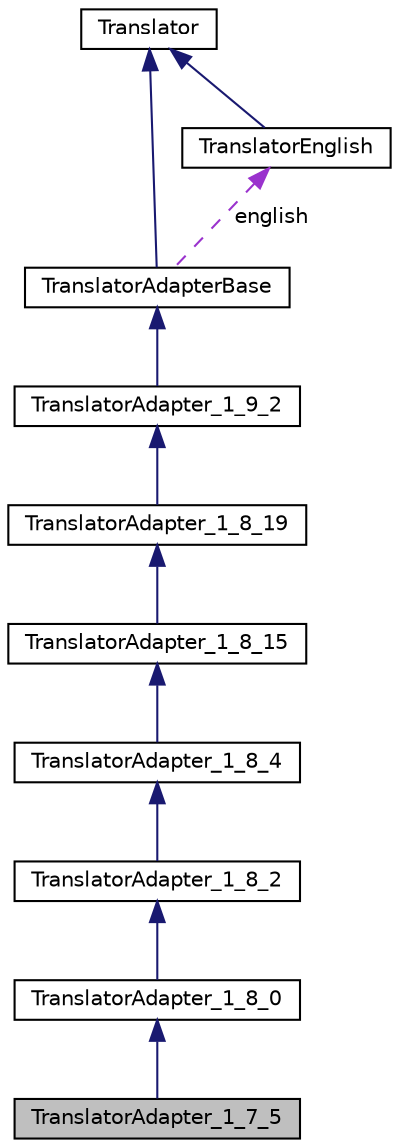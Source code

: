 digraph "TranslatorAdapter_1_7_5"
{
 // INTERACTIVE_SVG=YES
 // LATEX_PDF_SIZE
  edge [fontname="Helvetica",fontsize="10",labelfontname="Helvetica",labelfontsize="10"];
  node [fontname="Helvetica",fontsize="10",shape=record];
  Node1 [label="TranslatorAdapter_1_7_5",height=0.2,width=0.4,color="black", fillcolor="grey75", style="filled", fontcolor="black",tooltip="Adapter class for languages that only contain translations up to version 1.7.5."];
  Node2 -> Node1 [dir="back",color="midnightblue",fontsize="10",style="solid",fontname="Helvetica"];
  Node2 [label="TranslatorAdapter_1_8_0",height=0.2,width=0.4,color="black", fillcolor="white", style="filled",URL="$de/d49/class_translator_adapter__1__8__0.html",tooltip="Adapter class for languages that only contain translations up to version 1.8.0."];
  Node3 -> Node2 [dir="back",color="midnightblue",fontsize="10",style="solid",fontname="Helvetica"];
  Node3 [label="TranslatorAdapter_1_8_2",height=0.2,width=0.4,color="black", fillcolor="white", style="filled",URL="$d2/d75/class_translator_adapter__1__8__2.html",tooltip=" "];
  Node4 -> Node3 [dir="back",color="midnightblue",fontsize="10",style="solid",fontname="Helvetica"];
  Node4 [label="TranslatorAdapter_1_8_4",height=0.2,width=0.4,color="black", fillcolor="white", style="filled",URL="$de/d2f/class_translator_adapter__1__8__4.html",tooltip=" "];
  Node5 -> Node4 [dir="back",color="midnightblue",fontsize="10",style="solid",fontname="Helvetica"];
  Node5 [label="TranslatorAdapter_1_8_15",height=0.2,width=0.4,color="black", fillcolor="white", style="filled",URL="$d4/d2e/class_translator_adapter__1__8__15.html",tooltip=" "];
  Node6 -> Node5 [dir="back",color="midnightblue",fontsize="10",style="solid",fontname="Helvetica"];
  Node6 [label="TranslatorAdapter_1_8_19",height=0.2,width=0.4,color="black", fillcolor="white", style="filled",URL="$de/dde/class_translator_adapter__1__8__19.html",tooltip=" "];
  Node7 -> Node6 [dir="back",color="midnightblue",fontsize="10",style="solid",fontname="Helvetica"];
  Node7 [label="TranslatorAdapter_1_9_2",height=0.2,width=0.4,color="black", fillcolor="white", style="filled",URL="$d3/d2e/class_translator_adapter__1__9__2.html",tooltip=" "];
  Node8 -> Node7 [dir="back",color="midnightblue",fontsize="10",style="solid",fontname="Helvetica"];
  Node8 [label="TranslatorAdapterBase",height=0.2,width=0.4,color="black", fillcolor="white", style="filled",URL="$db/d6c/class_translator_adapter_base.html",tooltip="Base of the translator adapter tree."];
  Node9 -> Node8 [dir="back",color="midnightblue",fontsize="10",style="solid",fontname="Helvetica"];
  Node9 [label="Translator",height=0.2,width=0.4,color="black", fillcolor="white", style="filled",URL="$d8/dfb/class_translator.html",tooltip="Abstract base class for all translatable text fragments."];
  Node10 -> Node8 [dir="back",color="darkorchid3",fontsize="10",style="dashed",label=" english" ,fontname="Helvetica"];
  Node10 [label="TranslatorEnglish",height=0.2,width=0.4,color="black", fillcolor="white", style="filled",URL="$d6/d78/class_translator_english.html",tooltip=" "];
  Node9 -> Node10 [dir="back",color="midnightblue",fontsize="10",style="solid",fontname="Helvetica"];
}
